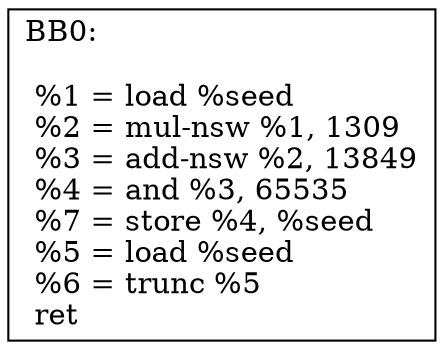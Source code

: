 digraph "CFG for 'Rand' function" {
	AA0 [shape=record, label="{BB0:\l\l  %1 = load %seed\l %2 = mul-nsw %1,  1309\l %3 = add-nsw %2,  13849\l %4 = and %3,  65535\l %7 = store %4,  %seed\l %5 = load %seed\l %6 = trunc %5\l ret \l}"];
}
